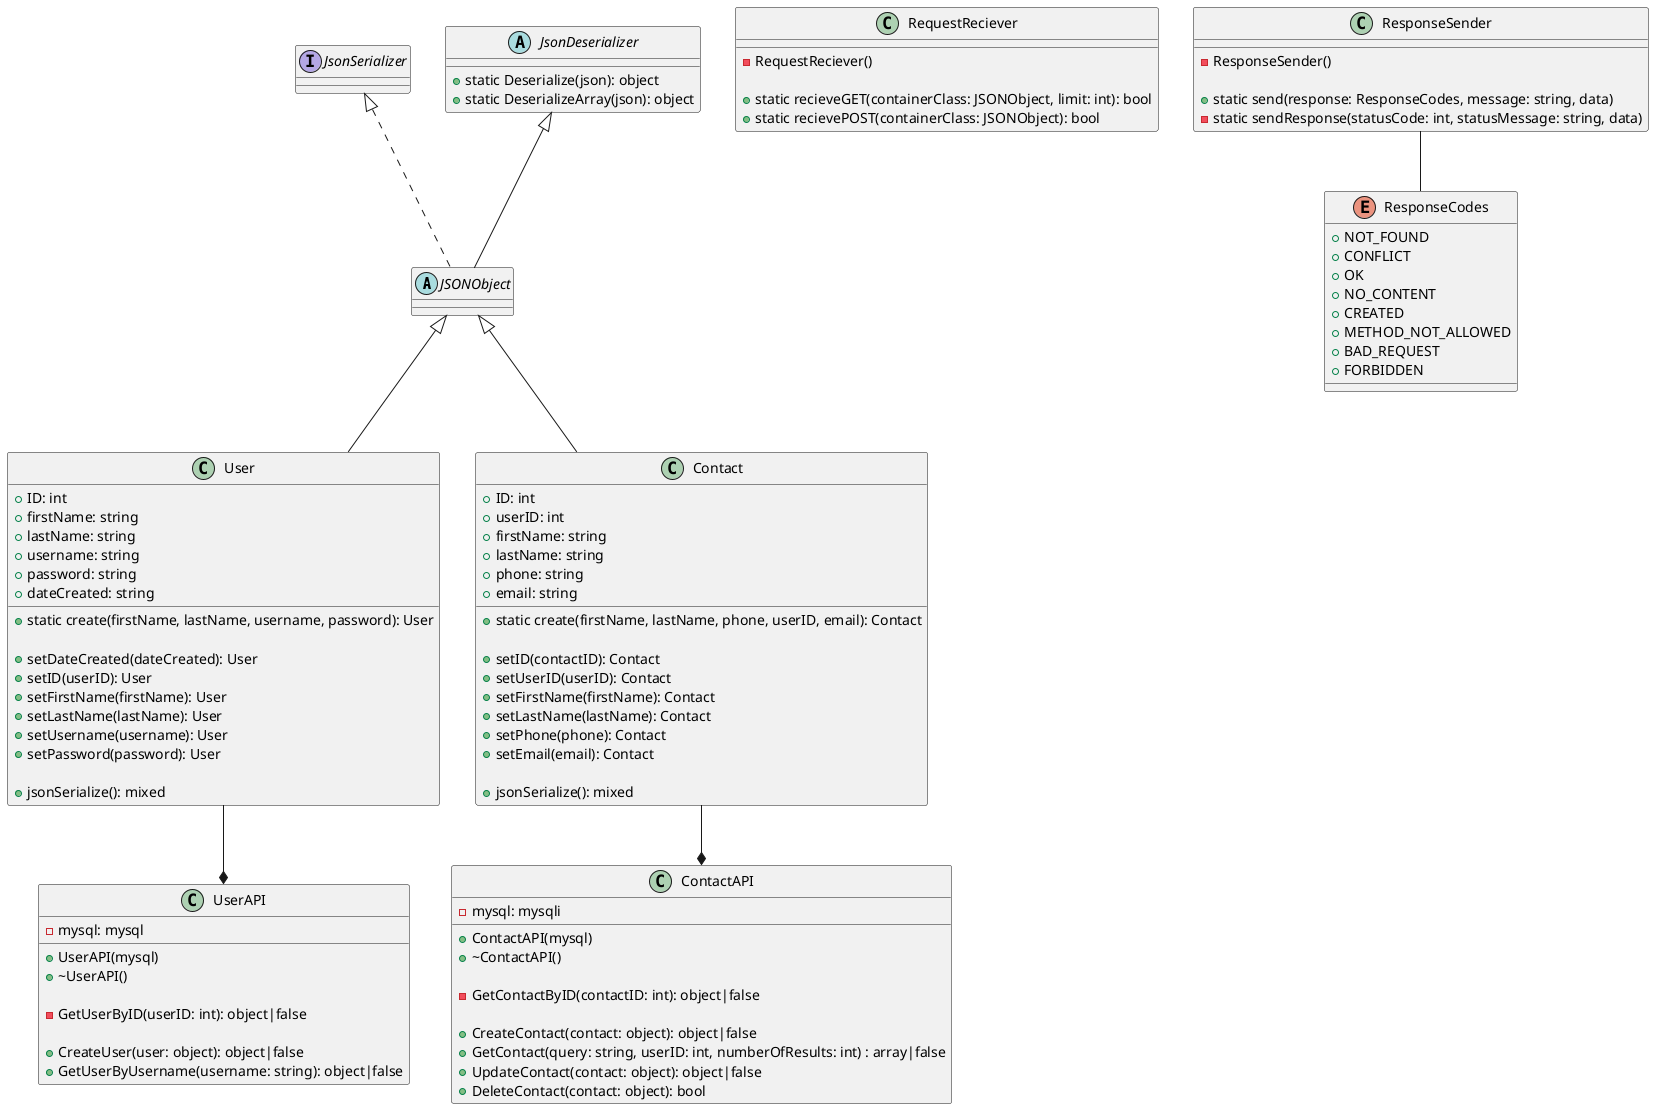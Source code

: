 @startuml
    abstract class JSONObject implements JsonSerializer {}

    interface JsonSerializer {}
    abstract class JsonDeserializer {
        + static Deserialize(json): object
        + static DeserializeArray(json): object
    } 

    JsonDeserializer <|-- JSONObject

    class User extends JSONObject {
        + ID: int
        + firstName: string
        + lastName: string
        + username: string
        + password: string
        + dateCreated: string

        + static create(firstName, lastName, username, password): User
        
        + setDateCreated(dateCreated): User
        + setID(userID): User
        + setFirstName(firstName): User
        + setLastName(lastName): User
        + setUsername(username): User
        + setPassword(password): User
        
        + jsonSerialize(): mixed
    }

    class Contact extends JSONObject {
        + ID: int
        + userID: int
        + firstName: string
        + lastName: string
        + phone: string
        + email: string

        + static create(firstName, lastName, phone, userID, email): Contact
        
        + setID(contactID): Contact
        + setUserID(userID): Contact
        + setFirstName(firstName): Contact
        + setLastName(lastName): Contact
        + setPhone(phone): Contact
        + setEmail(email): Contact

        + jsonSerialize(): mixed
    }

    class ContactAPI {
        - mysql: mysqli

        + ContactAPI(mysql)
        + ~ContactAPI()

        - GetContactByID(contactID: int): object|false

        + CreateContact(contact: object): object|false
        + GetContact(query: string, userID: int, numberOfResults: int) : array|false
        + UpdateContact(contact: object): object|false
        + DeleteContact(contact: object): bool
    }

    class UserAPI {
        - mysql: mysql

        + UserAPI(mysql)
        + ~UserAPI()

        - GetUserByID(userID: int): object|false

        + CreateUser(user: object): object|false
        + GetUserByUsername(username: string): object|false
    }

    class RequestReciever {
        - RequestReciever()

        + static recieveGET(containerClass: JSONObject, limit: int): bool
        + static recievePOST(containerClass: JSONObject): bool    
    }

    enum ResponseCodes {
        + NOT_FOUND
        + CONFLICT
        + OK
        + NO_CONTENT
        + CREATED
        + METHOD_NOT_ALLOWED
        + BAD_REQUEST
        + FORBIDDEN
    }

    class ResponseSender {
        - ResponseSender()

        + static send(response: ResponseCodes, message: string, data)
        - static sendResponse(statusCode: int, statusMessage: string, data)
    }

    ResponseSender -- ResponseCodes

    Contact --* ContactAPI
    User --* UserAPI
@enduml